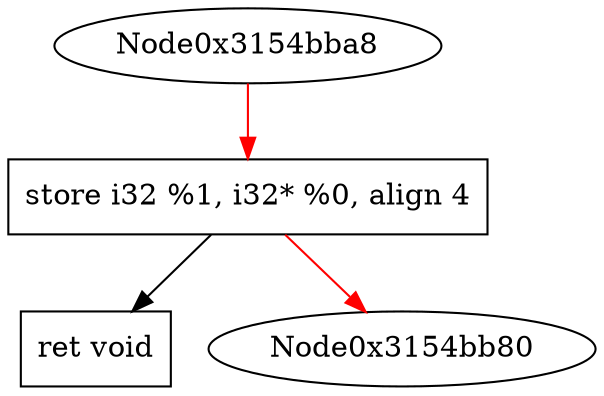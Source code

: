 digraph "DFG for '_ssdm_op_Write.ap_auto.i32P0A' function" {
	Node0x314f0230[shape=record, label="  store i32 %1, i32* %0, align 4"];
	Node0x3154d770[shape=record, label="  ret void"];
	Node0x314f0230 -> Node0x3154d770
edge [color=red]
	Node0x3154bba8 -> Node0x314f0230
	Node0x314f0230 -> Node0x3154bb80
}

